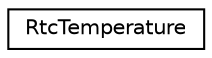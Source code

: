 digraph "Graphical Class Hierarchy"
{
 // LATEX_PDF_SIZE
  edge [fontname="Helvetica",fontsize="10",labelfontname="Helvetica",labelfontsize="10"];
  node [fontname="Helvetica",fontsize="10",shape=record];
  rankdir="LR";
  Node0 [label="RtcTemperature",height=0.2,width=0.4,color="black", fillcolor="white", style="filled",URL="$classRtcTemperature.html",tooltip=" "];
}
